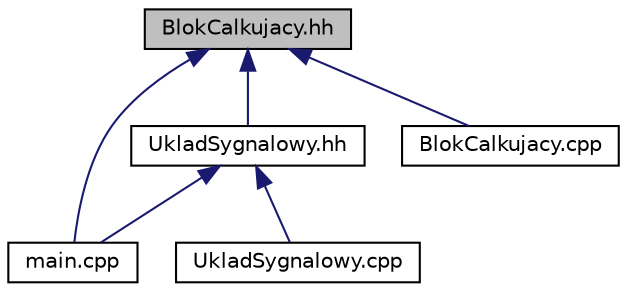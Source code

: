 digraph G
{
  edge [fontname="Helvetica",fontsize="10",labelfontname="Helvetica",labelfontsize="10"];
  node [fontname="Helvetica",fontsize="10",shape=record];
  Node1 [label="BlokCalkujacy.hh",height=0.2,width=0.4,color="black", fillcolor="grey75", style="filled" fontcolor="black"];
  Node1 -> Node2 [dir="back",color="midnightblue",fontsize="10",style="solid",fontname="Helvetica"];
  Node2 [label="UkladSygnalowy.hh",height=0.2,width=0.4,color="black", fillcolor="white", style="filled",URL="$_uklad_sygnalowy_8hh.html",tooltip="Plik zawierający definicję klasy UkladSygnalowy."];
  Node2 -> Node3 [dir="back",color="midnightblue",fontsize="10",style="solid",fontname="Helvetica"];
  Node3 [label="main.cpp",height=0.2,width=0.4,color="black", fillcolor="white", style="filled",URL="$main_8cpp.html",tooltip="Plik główny programu."];
  Node2 -> Node4 [dir="back",color="midnightblue",fontsize="10",style="solid",fontname="Helvetica"];
  Node4 [label="UkladSygnalowy.cpp",height=0.2,width=0.4,color="black", fillcolor="white", style="filled",URL="$_uklad_sygnalowy_8cpp.html",tooltip="Plik zawierający implementacje wybranych metod klasy UkladSygnalowy."];
  Node1 -> Node5 [dir="back",color="midnightblue",fontsize="10",style="solid",fontname="Helvetica"];
  Node5 [label="BlokCalkujacy.cpp",height=0.2,width=0.4,color="black", fillcolor="white", style="filled",URL="$_blok_calkujacy_8cpp.html",tooltip="Plik zawierający definicję wybranych metod z klasy BlokCalkujacy."];
  Node1 -> Node3 [dir="back",color="midnightblue",fontsize="10",style="solid",fontname="Helvetica"];
}
